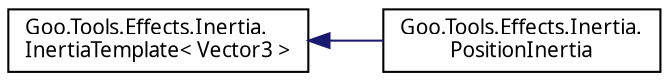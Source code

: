 digraph "Graphical Class Hierarchy"
{
 // LATEX_PDF_SIZE
  edge [fontname="Calibrii",fontsize="10",labelfontname="Calibrii",labelfontsize="10"];
  node [fontname="Calibrii",fontsize="10",shape=record];
  rankdir="LR";
  Node0 [label="Goo.Tools.Effects.Inertia.\lInertiaTemplate\< Vector3 \>",height=0.2,width=0.4,color="black", fillcolor="white", style="filled",URL="$da/d6f/classGoo_1_1Tools_1_1Effects_1_1Inertia_1_1InertiaTemplate.html",tooltip=" "];
  Node0 -> Node1 [dir="back",color="midnightblue",fontsize="10",style="solid",fontname="Calibrii"];
  Node1 [label="Goo.Tools.Effects.Inertia.\lPositionInertia",height=0.2,width=0.4,color="black", fillcolor="white", style="filled",URL="$dc/d1b/classGoo_1_1Tools_1_1Effects_1_1Inertia_1_1PositionInertia.html",tooltip=" "];
}

